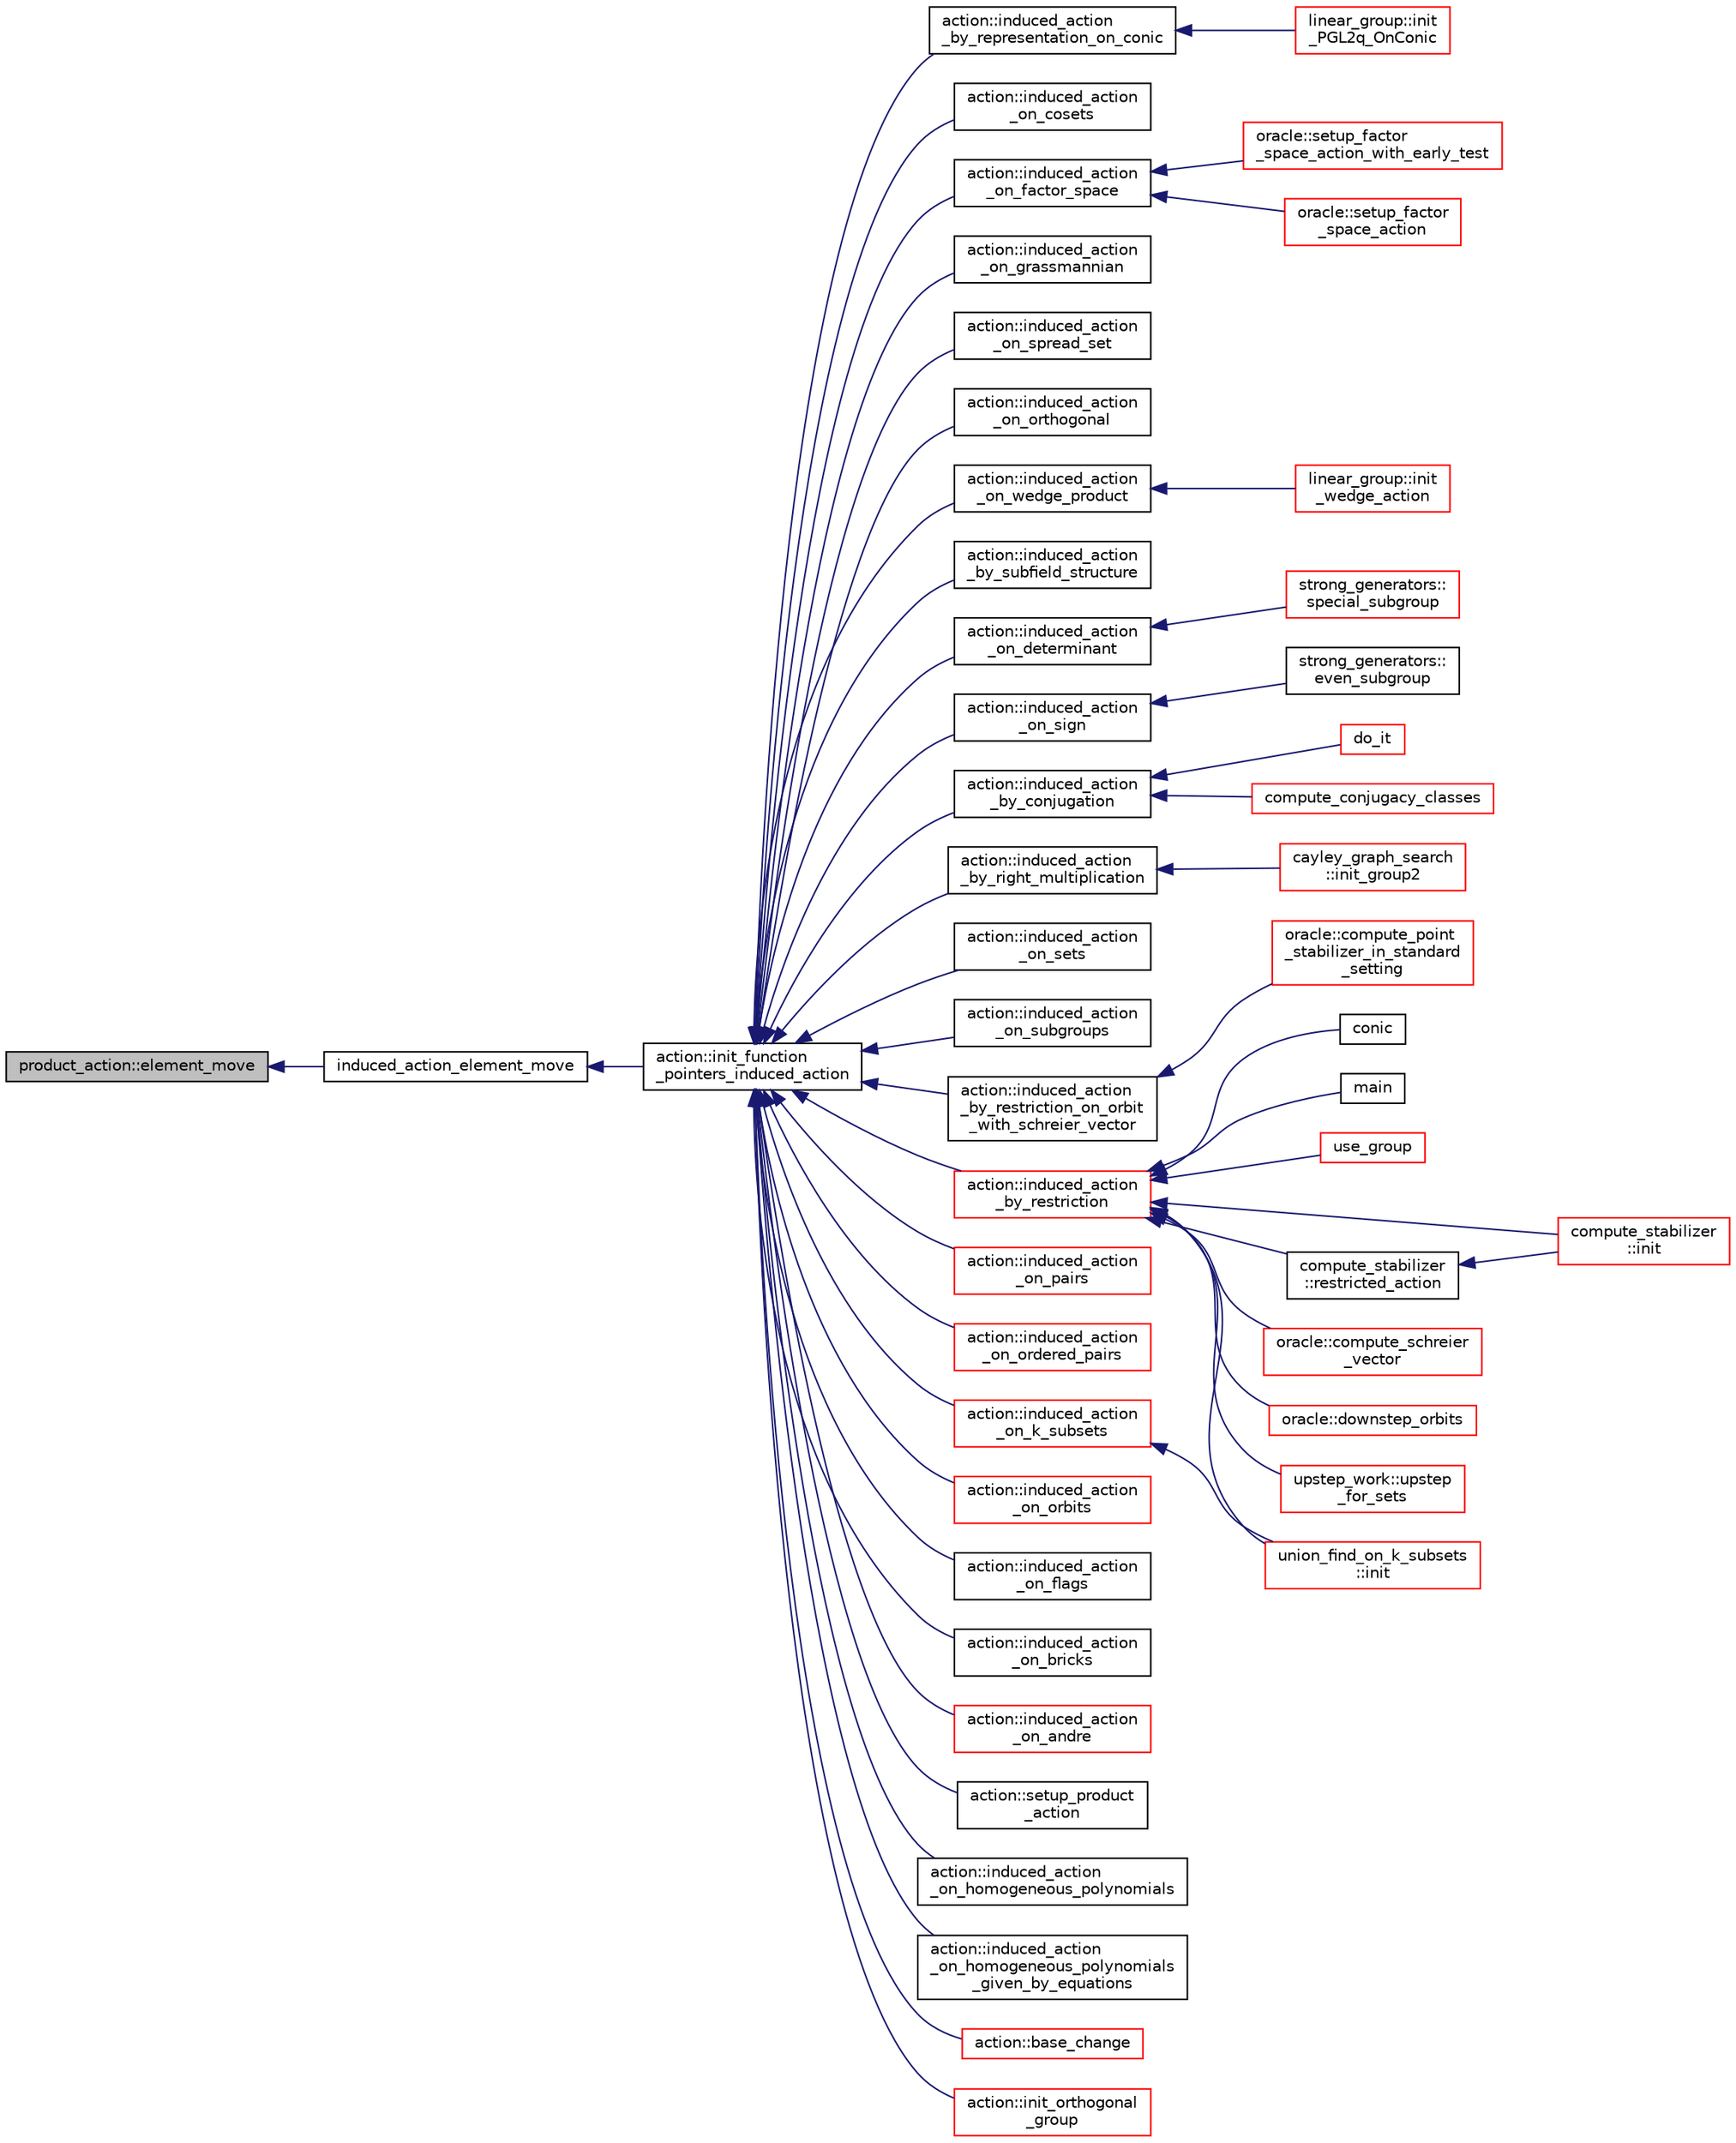 digraph "product_action::element_move"
{
  edge [fontname="Helvetica",fontsize="10",labelfontname="Helvetica",labelfontsize="10"];
  node [fontname="Helvetica",fontsize="10",shape=record];
  rankdir="LR";
  Node666 [label="product_action::element_move",height=0.2,width=0.4,color="black", fillcolor="grey75", style="filled", fontcolor="black"];
  Node666 -> Node667 [dir="back",color="midnightblue",fontsize="10",style="solid",fontname="Helvetica"];
  Node667 [label="induced_action_element_move",height=0.2,width=0.4,color="black", fillcolor="white", style="filled",URL="$d3/d27/interface_8_c.html#a7b319593ee737d9c1ab5bc6223377541"];
  Node667 -> Node668 [dir="back",color="midnightblue",fontsize="10",style="solid",fontname="Helvetica"];
  Node668 [label="action::init_function\l_pointers_induced_action",height=0.2,width=0.4,color="black", fillcolor="white", style="filled",URL="$d2/d86/classaction.html#a3b9287d084b24f7a3b9532a7589c58de"];
  Node668 -> Node669 [dir="back",color="midnightblue",fontsize="10",style="solid",fontname="Helvetica"];
  Node669 [label="action::induced_action\l_by_representation_on_conic",height=0.2,width=0.4,color="black", fillcolor="white", style="filled",URL="$d2/d86/classaction.html#a228538e3f07bc186db8eb5da8b90f617"];
  Node669 -> Node670 [dir="back",color="midnightblue",fontsize="10",style="solid",fontname="Helvetica"];
  Node670 [label="linear_group::init\l_PGL2q_OnConic",height=0.2,width=0.4,color="red", fillcolor="white", style="filled",URL="$df/d5a/classlinear__group.html#a84c4d6e1849da4c6f8f096a1af2a8270"];
  Node668 -> Node677 [dir="back",color="midnightblue",fontsize="10",style="solid",fontname="Helvetica"];
  Node677 [label="action::induced_action\l_on_cosets",height=0.2,width=0.4,color="black", fillcolor="white", style="filled",URL="$d2/d86/classaction.html#acbdff5ffed42af6a01f07dffb2787237"];
  Node668 -> Node678 [dir="back",color="midnightblue",fontsize="10",style="solid",fontname="Helvetica"];
  Node678 [label="action::induced_action\l_on_factor_space",height=0.2,width=0.4,color="black", fillcolor="white", style="filled",URL="$d2/d86/classaction.html#af501ff2aa74fb6049bee5c01cd8b909b"];
  Node678 -> Node679 [dir="back",color="midnightblue",fontsize="10",style="solid",fontname="Helvetica"];
  Node679 [label="oracle::setup_factor\l_space_action_with_early_test",height=0.2,width=0.4,color="red", fillcolor="white", style="filled",URL="$d7/da7/classoracle.html#a7c26a85886666829e9727df91d2f01ad"];
  Node678 -> Node759 [dir="back",color="midnightblue",fontsize="10",style="solid",fontname="Helvetica"];
  Node759 [label="oracle::setup_factor\l_space_action",height=0.2,width=0.4,color="red", fillcolor="white", style="filled",URL="$d7/da7/classoracle.html#a181e076f112ba1f32f5fb4e8abebdb18"];
  Node668 -> Node760 [dir="back",color="midnightblue",fontsize="10",style="solid",fontname="Helvetica"];
  Node760 [label="action::induced_action\l_on_grassmannian",height=0.2,width=0.4,color="black", fillcolor="white", style="filled",URL="$d2/d86/classaction.html#a295b730ecc0b0bf30f714094fef956ea"];
  Node668 -> Node761 [dir="back",color="midnightblue",fontsize="10",style="solid",fontname="Helvetica"];
  Node761 [label="action::induced_action\l_on_spread_set",height=0.2,width=0.4,color="black", fillcolor="white", style="filled",URL="$d2/d86/classaction.html#a7c5839c650592f083dc850d81ed05a5b"];
  Node668 -> Node762 [dir="back",color="midnightblue",fontsize="10",style="solid",fontname="Helvetica"];
  Node762 [label="action::induced_action\l_on_orthogonal",height=0.2,width=0.4,color="black", fillcolor="white", style="filled",URL="$d2/d86/classaction.html#a4f191cee643a81d7f18a4d729084e945"];
  Node668 -> Node763 [dir="back",color="midnightblue",fontsize="10",style="solid",fontname="Helvetica"];
  Node763 [label="action::induced_action\l_on_wedge_product",height=0.2,width=0.4,color="black", fillcolor="white", style="filled",URL="$d2/d86/classaction.html#af13a5da25b8e8597ab695edff222fb6a"];
  Node763 -> Node764 [dir="back",color="midnightblue",fontsize="10",style="solid",fontname="Helvetica"];
  Node764 [label="linear_group::init\l_wedge_action",height=0.2,width=0.4,color="red", fillcolor="white", style="filled",URL="$df/d5a/classlinear__group.html#a16a8a2a5fdc535f2263210ca7943119e"];
  Node668 -> Node765 [dir="back",color="midnightblue",fontsize="10",style="solid",fontname="Helvetica"];
  Node765 [label="action::induced_action\l_by_subfield_structure",height=0.2,width=0.4,color="black", fillcolor="white", style="filled",URL="$d2/d86/classaction.html#add42951bdab176ceed6cc4af05dfa948"];
  Node668 -> Node766 [dir="back",color="midnightblue",fontsize="10",style="solid",fontname="Helvetica"];
  Node766 [label="action::induced_action\l_on_determinant",height=0.2,width=0.4,color="black", fillcolor="white", style="filled",URL="$d2/d86/classaction.html#aa6b9d3c2ded2cae185ee31f2200ad0b5"];
  Node766 -> Node767 [dir="back",color="midnightblue",fontsize="10",style="solid",fontname="Helvetica"];
  Node767 [label="strong_generators::\lspecial_subgroup",height=0.2,width=0.4,color="red", fillcolor="white", style="filled",URL="$dc/d09/classstrong__generators.html#a78e9e4d012bb440194e2874c40ca9e29"];
  Node668 -> Node769 [dir="back",color="midnightblue",fontsize="10",style="solid",fontname="Helvetica"];
  Node769 [label="action::induced_action\l_on_sign",height=0.2,width=0.4,color="black", fillcolor="white", style="filled",URL="$d2/d86/classaction.html#ab17b07971b94eae7c5efa21b33f643f1"];
  Node769 -> Node770 [dir="back",color="midnightblue",fontsize="10",style="solid",fontname="Helvetica"];
  Node770 [label="strong_generators::\leven_subgroup",height=0.2,width=0.4,color="black", fillcolor="white", style="filled",URL="$dc/d09/classstrong__generators.html#a8c1a171968f012ec245b0487a6af66e0"];
  Node668 -> Node771 [dir="back",color="midnightblue",fontsize="10",style="solid",fontname="Helvetica"];
  Node771 [label="action::induced_action\l_by_conjugation",height=0.2,width=0.4,color="black", fillcolor="white", style="filled",URL="$d2/d86/classaction.html#a45fb7703c6acac791acdcde339d21cc2"];
  Node771 -> Node772 [dir="back",color="midnightblue",fontsize="10",style="solid",fontname="Helvetica"];
  Node772 [label="do_it",height=0.2,width=0.4,color="red", fillcolor="white", style="filled",URL="$da/da3/burnside_8_c.html#a6a1ed4d46bdb13e56112f47f0565c25b"];
  Node771 -> Node774 [dir="back",color="midnightblue",fontsize="10",style="solid",fontname="Helvetica"];
  Node774 [label="compute_conjugacy_classes",height=0.2,width=0.4,color="red", fillcolor="white", style="filled",URL="$dc/dd4/group__actions_8h.html#a3a3f311d8e19e481707b3e54dbb35066"];
  Node668 -> Node779 [dir="back",color="midnightblue",fontsize="10",style="solid",fontname="Helvetica"];
  Node779 [label="action::induced_action\l_by_right_multiplication",height=0.2,width=0.4,color="black", fillcolor="white", style="filled",URL="$d2/d86/classaction.html#aafa2818d9d98046507e2754938be0c04"];
  Node779 -> Node780 [dir="back",color="midnightblue",fontsize="10",style="solid",fontname="Helvetica"];
  Node780 [label="cayley_graph_search\l::init_group2",height=0.2,width=0.4,color="red", fillcolor="white", style="filled",URL="$de/dae/classcayley__graph__search.html#ac765646a4795740d7ac0a9407bf35f32"];
  Node668 -> Node782 [dir="back",color="midnightblue",fontsize="10",style="solid",fontname="Helvetica"];
  Node782 [label="action::induced_action\l_on_sets",height=0.2,width=0.4,color="black", fillcolor="white", style="filled",URL="$d2/d86/classaction.html#a09639acee6b88644c103b17050cc32f1"];
  Node668 -> Node783 [dir="back",color="midnightblue",fontsize="10",style="solid",fontname="Helvetica"];
  Node783 [label="action::induced_action\l_on_subgroups",height=0.2,width=0.4,color="black", fillcolor="white", style="filled",URL="$d2/d86/classaction.html#ad0de7ea45a2a73c1b8e0f52ee3ce4610"];
  Node668 -> Node784 [dir="back",color="midnightblue",fontsize="10",style="solid",fontname="Helvetica"];
  Node784 [label="action::induced_action\l_by_restriction_on_orbit\l_with_schreier_vector",height=0.2,width=0.4,color="black", fillcolor="white", style="filled",URL="$d2/d86/classaction.html#ad3ddab72625d9bebe7ac8eaef488cf4c"];
  Node784 -> Node785 [dir="back",color="midnightblue",fontsize="10",style="solid",fontname="Helvetica"];
  Node785 [label="oracle::compute_point\l_stabilizer_in_standard\l_setting",height=0.2,width=0.4,color="red", fillcolor="white", style="filled",URL="$d7/da7/classoracle.html#afa7b2b71cd2ccbb807a740d6e1085982"];
  Node668 -> Node786 [dir="back",color="midnightblue",fontsize="10",style="solid",fontname="Helvetica"];
  Node786 [label="action::induced_action\l_by_restriction",height=0.2,width=0.4,color="red", fillcolor="white", style="filled",URL="$d2/d86/classaction.html#a37c21f74a97c921d882a308370c06357"];
  Node786 -> Node690 [dir="back",color="midnightblue",fontsize="10",style="solid",fontname="Helvetica"];
  Node690 [label="conic",height=0.2,width=0.4,color="black", fillcolor="white", style="filled",URL="$d4/de8/conic_8_c.html#a96def9474b981a9d5831a9b48d85d652"];
  Node786 -> Node787 [dir="back",color="midnightblue",fontsize="10",style="solid",fontname="Helvetica"];
  Node787 [label="main",height=0.2,width=0.4,color="black", fillcolor="white", style="filled",URL="$d5/d0d/apps_2projective__space_2polar_8_c.html#a217dbf8b442f20279ea00b898af96f52"];
  Node786 -> Node717 [dir="back",color="midnightblue",fontsize="10",style="solid",fontname="Helvetica"];
  Node717 [label="use_group",height=0.2,width=0.4,color="red", fillcolor="white", style="filled",URL="$d9/d9f/all__cliques_8_c.html#aba62531e97173264c39afe2c7857af31"];
  Node786 -> Node788 [dir="back",color="midnightblue",fontsize="10",style="solid",fontname="Helvetica"];
  Node788 [label="union_find_on_k_subsets\l::init",height=0.2,width=0.4,color="red", fillcolor="white", style="filled",URL="$d3/d1b/classunion__find__on__k__subsets.html#aad0de310a8e8df1ff78ee2eaf3ec1e54"];
  Node786 -> Node790 [dir="back",color="midnightblue",fontsize="10",style="solid",fontname="Helvetica"];
  Node790 [label="compute_stabilizer\l::init",height=0.2,width=0.4,color="red", fillcolor="white", style="filled",URL="$d8/d30/classcompute__stabilizer.html#a36a1729430f317a65559220a8206a7d7"];
  Node786 -> Node795 [dir="back",color="midnightblue",fontsize="10",style="solid",fontname="Helvetica"];
  Node795 [label="compute_stabilizer\l::restricted_action",height=0.2,width=0.4,color="black", fillcolor="white", style="filled",URL="$d8/d30/classcompute__stabilizer.html#a895df470da0ac14f812c3c4b6f2280b9"];
  Node795 -> Node790 [dir="back",color="midnightblue",fontsize="10",style="solid",fontname="Helvetica"];
  Node786 -> Node796 [dir="back",color="midnightblue",fontsize="10",style="solid",fontname="Helvetica"];
  Node796 [label="oracle::compute_schreier\l_vector",height=0.2,width=0.4,color="red", fillcolor="white", style="filled",URL="$d7/da7/classoracle.html#a1ba7d398b51ed70f89b5ea54adb7b089"];
  Node786 -> Node806 [dir="back",color="midnightblue",fontsize="10",style="solid",fontname="Helvetica"];
  Node806 [label="oracle::downstep_orbits",height=0.2,width=0.4,color="red", fillcolor="white", style="filled",URL="$d7/da7/classoracle.html#a65ea623f3a7b2e3dba4e29638207bc53"];
  Node786 -> Node808 [dir="back",color="midnightblue",fontsize="10",style="solid",fontname="Helvetica"];
  Node808 [label="upstep_work::upstep\l_for_sets",height=0.2,width=0.4,color="red", fillcolor="white", style="filled",URL="$d2/dd6/classupstep__work.html#acbfe3d5e23c38c3dc8f5908e0bc5bf1b"];
  Node668 -> Node826 [dir="back",color="midnightblue",fontsize="10",style="solid",fontname="Helvetica"];
  Node826 [label="action::induced_action\l_on_pairs",height=0.2,width=0.4,color="red", fillcolor="white", style="filled",URL="$d2/d86/classaction.html#a4b01c7b3cc749218e9dbd84b9fed90b3"];
  Node668 -> Node828 [dir="back",color="midnightblue",fontsize="10",style="solid",fontname="Helvetica"];
  Node828 [label="action::induced_action\l_on_ordered_pairs",height=0.2,width=0.4,color="red", fillcolor="white", style="filled",URL="$d2/d86/classaction.html#ad290e0cc115881e0b9ddab7f7071975e"];
  Node668 -> Node829 [dir="back",color="midnightblue",fontsize="10",style="solid",fontname="Helvetica"];
  Node829 [label="action::induced_action\l_on_k_subsets",height=0.2,width=0.4,color="red", fillcolor="white", style="filled",URL="$d2/d86/classaction.html#a2eb6058853cffc4c099099e07ecbe612"];
  Node829 -> Node788 [dir="back",color="midnightblue",fontsize="10",style="solid",fontname="Helvetica"];
  Node668 -> Node831 [dir="back",color="midnightblue",fontsize="10",style="solid",fontname="Helvetica"];
  Node831 [label="action::induced_action\l_on_orbits",height=0.2,width=0.4,color="red", fillcolor="white", style="filled",URL="$d2/d86/classaction.html#a875913e4919877fe3dcae039ce44d7d8"];
  Node668 -> Node835 [dir="back",color="midnightblue",fontsize="10",style="solid",fontname="Helvetica"];
  Node835 [label="action::induced_action\l_on_flags",height=0.2,width=0.4,color="black", fillcolor="white", style="filled",URL="$d2/d86/classaction.html#afb1ac2fda2a79462e38c133330982341"];
  Node668 -> Node836 [dir="back",color="midnightblue",fontsize="10",style="solid",fontname="Helvetica"];
  Node836 [label="action::induced_action\l_on_bricks",height=0.2,width=0.4,color="black", fillcolor="white", style="filled",URL="$d2/d86/classaction.html#a71c71472fda2eefb125cd852d5feb306"];
  Node668 -> Node837 [dir="back",color="midnightblue",fontsize="10",style="solid",fontname="Helvetica"];
  Node837 [label="action::induced_action\l_on_andre",height=0.2,width=0.4,color="red", fillcolor="white", style="filled",URL="$d2/d86/classaction.html#a917efe5d7ae49b86dbf397540939fea4"];
  Node668 -> Node839 [dir="back",color="midnightblue",fontsize="10",style="solid",fontname="Helvetica"];
  Node839 [label="action::setup_product\l_action",height=0.2,width=0.4,color="black", fillcolor="white", style="filled",URL="$d2/d86/classaction.html#a35c717fb546189c007a89bb7b133e2f6"];
  Node668 -> Node840 [dir="back",color="midnightblue",fontsize="10",style="solid",fontname="Helvetica"];
  Node840 [label="action::induced_action\l_on_homogeneous_polynomials",height=0.2,width=0.4,color="black", fillcolor="white", style="filled",URL="$d2/d86/classaction.html#acafe8fb1e63926ce35338a292b621f8a"];
  Node668 -> Node841 [dir="back",color="midnightblue",fontsize="10",style="solid",fontname="Helvetica"];
  Node841 [label="action::induced_action\l_on_homogeneous_polynomials\l_given_by_equations",height=0.2,width=0.4,color="black", fillcolor="white", style="filled",URL="$d2/d86/classaction.html#a8f8df8dabfaa711297c20d44a2c1946a"];
  Node668 -> Node842 [dir="back",color="midnightblue",fontsize="10",style="solid",fontname="Helvetica"];
  Node842 [label="action::base_change",height=0.2,width=0.4,color="red", fillcolor="white", style="filled",URL="$d2/d86/classaction.html#a1cab1a81da804692affaf9b7060c90f6"];
  Node668 -> Node870 [dir="back",color="midnightblue",fontsize="10",style="solid",fontname="Helvetica"];
  Node870 [label="action::init_orthogonal\l_group",height=0.2,width=0.4,color="red", fillcolor="white", style="filled",URL="$d2/d86/classaction.html#a2cfe124956ed67d8b7a927bb44847cc2"];
}
